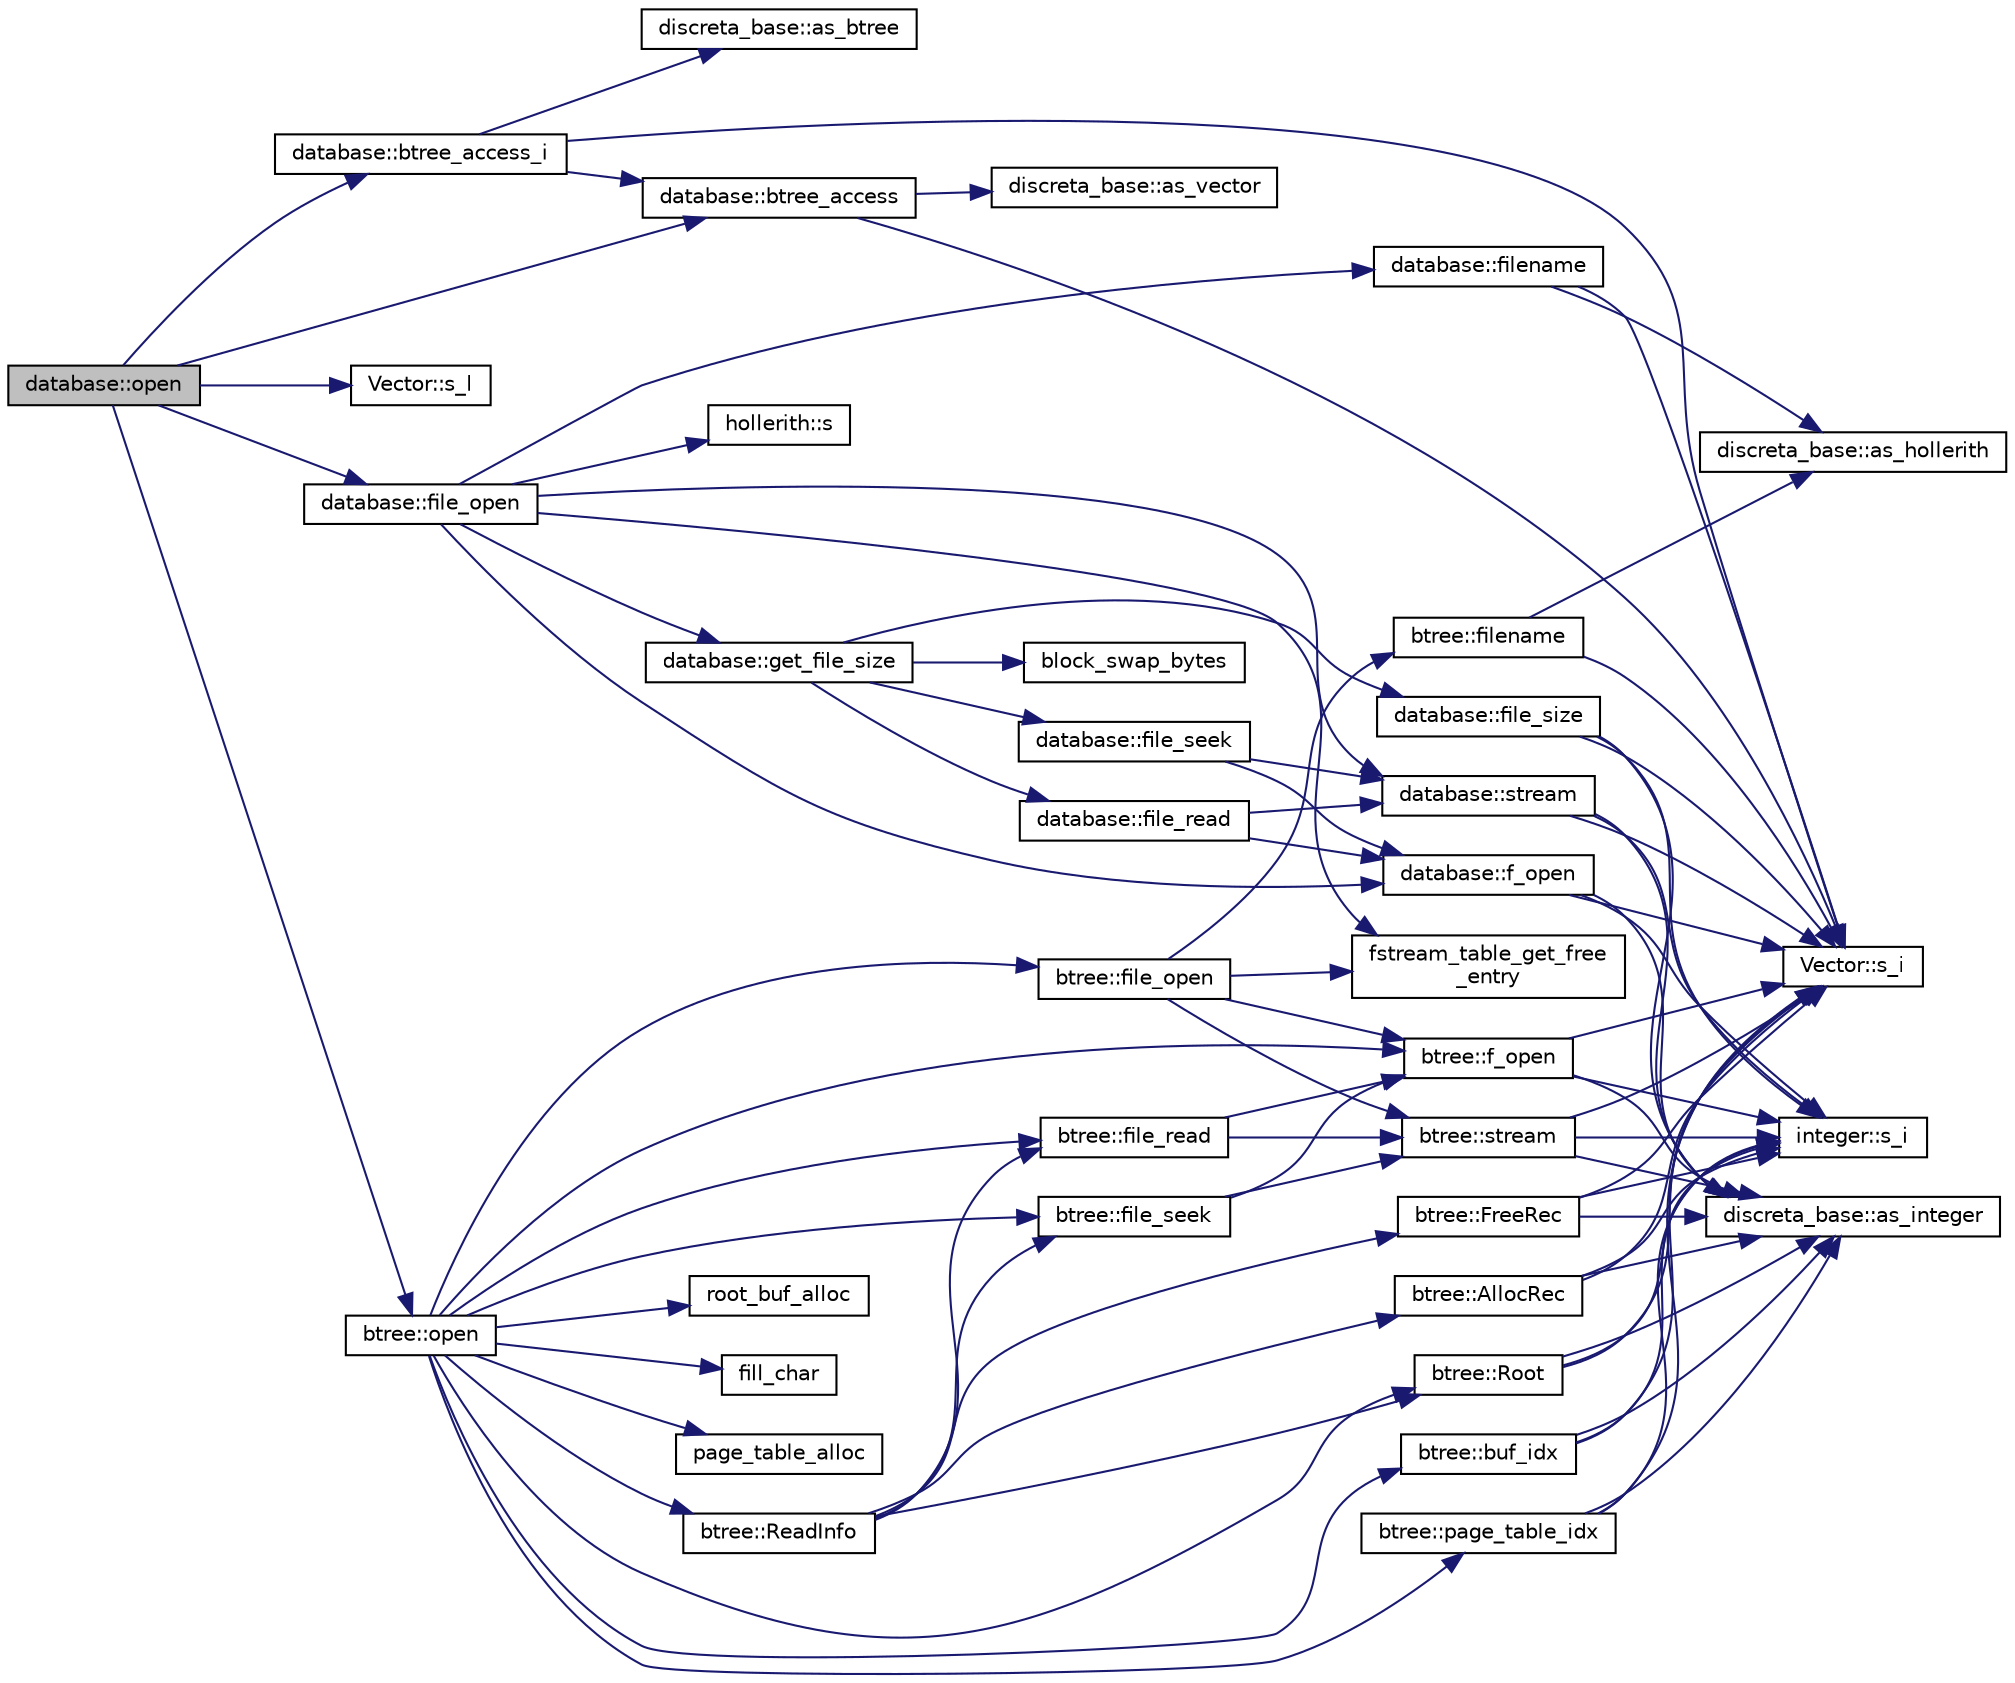 digraph "database::open"
{
  edge [fontname="Helvetica",fontsize="10",labelfontname="Helvetica",labelfontsize="10"];
  node [fontname="Helvetica",fontsize="10",shape=record];
  rankdir="LR";
  Node2637 [label="database::open",height=0.2,width=0.4,color="black", fillcolor="grey75", style="filled", fontcolor="black"];
  Node2637 -> Node2638 [color="midnightblue",fontsize="10",style="solid",fontname="Helvetica"];
  Node2638 [label="database::file_open",height=0.2,width=0.4,color="black", fillcolor="white", style="filled",URL="$db/d72/classdatabase.html#a33494febd887d058f862ef6001d4a044"];
  Node2638 -> Node2639 [color="midnightblue",fontsize="10",style="solid",fontname="Helvetica"];
  Node2639 [label="fstream_table_get_free\l_entry",height=0.2,width=0.4,color="black", fillcolor="white", style="filled",URL="$d8/d5a/btree_8_c.html#abcbcbf20417d165bbdd434e9457d7d56"];
  Node2638 -> Node2640 [color="midnightblue",fontsize="10",style="solid",fontname="Helvetica"];
  Node2640 [label="database::filename",height=0.2,width=0.4,color="black", fillcolor="white", style="filled",URL="$db/d72/classdatabase.html#a0d239d767658aca51abbea00148b8b2f"];
  Node2640 -> Node2641 [color="midnightblue",fontsize="10",style="solid",fontname="Helvetica"];
  Node2641 [label="Vector::s_i",height=0.2,width=0.4,color="black", fillcolor="white", style="filled",URL="$d5/db2/class_vector.html#a1c4fe1752523df8119f70dd550244871"];
  Node2640 -> Node2642 [color="midnightblue",fontsize="10",style="solid",fontname="Helvetica"];
  Node2642 [label="discreta_base::as_hollerith",height=0.2,width=0.4,color="black", fillcolor="white", style="filled",URL="$d7/d71/classdiscreta__base.html#a3e66f82711f314710107e2f29e589690"];
  Node2638 -> Node2643 [color="midnightblue",fontsize="10",style="solid",fontname="Helvetica"];
  Node2643 [label="database::stream",height=0.2,width=0.4,color="black", fillcolor="white", style="filled",URL="$db/d72/classdatabase.html#a8b91f87e7cd92b8207cbc48edde9d69e"];
  Node2643 -> Node2641 [color="midnightblue",fontsize="10",style="solid",fontname="Helvetica"];
  Node2643 -> Node2644 [color="midnightblue",fontsize="10",style="solid",fontname="Helvetica"];
  Node2644 [label="discreta_base::as_integer",height=0.2,width=0.4,color="black", fillcolor="white", style="filled",URL="$d7/d71/classdiscreta__base.html#a00d7691eaf874fd283d942692fe8dd26"];
  Node2643 -> Node2645 [color="midnightblue",fontsize="10",style="solid",fontname="Helvetica"];
  Node2645 [label="integer::s_i",height=0.2,width=0.4,color="black", fillcolor="white", style="filled",URL="$d0/de5/classinteger.html#adf28e9f94d4c844adaa950deeb80b904"];
  Node2638 -> Node2646 [color="midnightblue",fontsize="10",style="solid",fontname="Helvetica"];
  Node2646 [label="database::f_open",height=0.2,width=0.4,color="black", fillcolor="white", style="filled",URL="$db/d72/classdatabase.html#a2cac52c70b09d1a6771bddab2220b3e7"];
  Node2646 -> Node2641 [color="midnightblue",fontsize="10",style="solid",fontname="Helvetica"];
  Node2646 -> Node2644 [color="midnightblue",fontsize="10",style="solid",fontname="Helvetica"];
  Node2646 -> Node2645 [color="midnightblue",fontsize="10",style="solid",fontname="Helvetica"];
  Node2638 -> Node2647 [color="midnightblue",fontsize="10",style="solid",fontname="Helvetica"];
  Node2647 [label="database::get_file_size",height=0.2,width=0.4,color="black", fillcolor="white", style="filled",URL="$db/d72/classdatabase.html#a3f59b9585dfaa4c0f45c00388a128aaf"];
  Node2647 -> Node2648 [color="midnightblue",fontsize="10",style="solid",fontname="Helvetica"];
  Node2648 [label="database::file_seek",height=0.2,width=0.4,color="black", fillcolor="white", style="filled",URL="$db/d72/classdatabase.html#a67ff377651f4ac089241ebff60e17ed6"];
  Node2648 -> Node2646 [color="midnightblue",fontsize="10",style="solid",fontname="Helvetica"];
  Node2648 -> Node2643 [color="midnightblue",fontsize="10",style="solid",fontname="Helvetica"];
  Node2647 -> Node2649 [color="midnightblue",fontsize="10",style="solid",fontname="Helvetica"];
  Node2649 [label="database::file_read",height=0.2,width=0.4,color="black", fillcolor="white", style="filled",URL="$db/d72/classdatabase.html#ac743549af82d694be57c5a120987ed37"];
  Node2649 -> Node2646 [color="midnightblue",fontsize="10",style="solid",fontname="Helvetica"];
  Node2649 -> Node2643 [color="midnightblue",fontsize="10",style="solid",fontname="Helvetica"];
  Node2647 -> Node2650 [color="midnightblue",fontsize="10",style="solid",fontname="Helvetica"];
  Node2650 [label="block_swap_bytes",height=0.2,width=0.4,color="black", fillcolor="white", style="filled",URL="$d5/db4/io__and__os_8h.html#a55c0738dadea7a508621f4af1e9ff8f3"];
  Node2647 -> Node2651 [color="midnightblue",fontsize="10",style="solid",fontname="Helvetica"];
  Node2651 [label="database::file_size",height=0.2,width=0.4,color="black", fillcolor="white", style="filled",URL="$db/d72/classdatabase.html#a8547ac1fa93cdcd8ec464cac1ec24c5d"];
  Node2651 -> Node2641 [color="midnightblue",fontsize="10",style="solid",fontname="Helvetica"];
  Node2651 -> Node2644 [color="midnightblue",fontsize="10",style="solid",fontname="Helvetica"];
  Node2651 -> Node2645 [color="midnightblue",fontsize="10",style="solid",fontname="Helvetica"];
  Node2638 -> Node2652 [color="midnightblue",fontsize="10",style="solid",fontname="Helvetica"];
  Node2652 [label="hollerith::s",height=0.2,width=0.4,color="black", fillcolor="white", style="filled",URL="$d8/d99/classhollerith.html#af61fce2d06f211b25fe3838e4dfee77a"];
  Node2637 -> Node2653 [color="midnightblue",fontsize="10",style="solid",fontname="Helvetica"];
  Node2653 [label="database::btree_access",height=0.2,width=0.4,color="black", fillcolor="white", style="filled",URL="$db/d72/classdatabase.html#a30109ba5488b06111439f887fc1ac499"];
  Node2653 -> Node2641 [color="midnightblue",fontsize="10",style="solid",fontname="Helvetica"];
  Node2653 -> Node2654 [color="midnightblue",fontsize="10",style="solid",fontname="Helvetica"];
  Node2654 [label="discreta_base::as_vector",height=0.2,width=0.4,color="black", fillcolor="white", style="filled",URL="$d7/d71/classdiscreta__base.html#a7bdd6cae39c380b128ee9e17e42cf020"];
  Node2637 -> Node2655 [color="midnightblue",fontsize="10",style="solid",fontname="Helvetica"];
  Node2655 [label="Vector::s_l",height=0.2,width=0.4,color="black", fillcolor="white", style="filled",URL="$d5/db2/class_vector.html#ad2dc082288f858d22a528832289e0704"];
  Node2637 -> Node2656 [color="midnightblue",fontsize="10",style="solid",fontname="Helvetica"];
  Node2656 [label="database::btree_access_i",height=0.2,width=0.4,color="black", fillcolor="white", style="filled",URL="$db/d72/classdatabase.html#a215047d1b32b8bd54f91a7bdca168eee"];
  Node2656 -> Node2653 [color="midnightblue",fontsize="10",style="solid",fontname="Helvetica"];
  Node2656 -> Node2641 [color="midnightblue",fontsize="10",style="solid",fontname="Helvetica"];
  Node2656 -> Node2657 [color="midnightblue",fontsize="10",style="solid",fontname="Helvetica"];
  Node2657 [label="discreta_base::as_btree",height=0.2,width=0.4,color="black", fillcolor="white", style="filled",URL="$d7/d71/classdiscreta__base.html#a78e76674cef2ec113c17989c11288778"];
  Node2637 -> Node2658 [color="midnightblue",fontsize="10",style="solid",fontname="Helvetica"];
  Node2658 [label="btree::open",height=0.2,width=0.4,color="black", fillcolor="white", style="filled",URL="$dd/db0/classbtree.html#a3e718949f1be6057839463292a60297a"];
  Node2658 -> Node2659 [color="midnightblue",fontsize="10",style="solid",fontname="Helvetica"];
  Node2659 [label="btree::f_open",height=0.2,width=0.4,color="black", fillcolor="white", style="filled",URL="$dd/db0/classbtree.html#a192d74607f02ea8e0ad631d6e6fd6704"];
  Node2659 -> Node2641 [color="midnightblue",fontsize="10",style="solid",fontname="Helvetica"];
  Node2659 -> Node2644 [color="midnightblue",fontsize="10",style="solid",fontname="Helvetica"];
  Node2659 -> Node2645 [color="midnightblue",fontsize="10",style="solid",fontname="Helvetica"];
  Node2658 -> Node2660 [color="midnightblue",fontsize="10",style="solid",fontname="Helvetica"];
  Node2660 [label="btree::file_open",height=0.2,width=0.4,color="black", fillcolor="white", style="filled",URL="$dd/db0/classbtree.html#a17544d63a6ebcf6315a500af3d4e3837"];
  Node2660 -> Node2639 [color="midnightblue",fontsize="10",style="solid",fontname="Helvetica"];
  Node2660 -> Node2661 [color="midnightblue",fontsize="10",style="solid",fontname="Helvetica"];
  Node2661 [label="btree::filename",height=0.2,width=0.4,color="black", fillcolor="white", style="filled",URL="$dd/db0/classbtree.html#ac15638387eb5a165403b8f73d584fe5a"];
  Node2661 -> Node2641 [color="midnightblue",fontsize="10",style="solid",fontname="Helvetica"];
  Node2661 -> Node2642 [color="midnightblue",fontsize="10",style="solid",fontname="Helvetica"];
  Node2660 -> Node2662 [color="midnightblue",fontsize="10",style="solid",fontname="Helvetica"];
  Node2662 [label="btree::stream",height=0.2,width=0.4,color="black", fillcolor="white", style="filled",URL="$dd/db0/classbtree.html#af99e68df8c3674b7d77ed80a8bbcffac"];
  Node2662 -> Node2641 [color="midnightblue",fontsize="10",style="solid",fontname="Helvetica"];
  Node2662 -> Node2644 [color="midnightblue",fontsize="10",style="solid",fontname="Helvetica"];
  Node2662 -> Node2645 [color="midnightblue",fontsize="10",style="solid",fontname="Helvetica"];
  Node2660 -> Node2659 [color="midnightblue",fontsize="10",style="solid",fontname="Helvetica"];
  Node2658 -> Node2663 [color="midnightblue",fontsize="10",style="solid",fontname="Helvetica"];
  Node2663 [label="btree::buf_idx",height=0.2,width=0.4,color="black", fillcolor="white", style="filled",URL="$dd/db0/classbtree.html#a6a928fc93c93d8b5a83ad1ba699b453e"];
  Node2663 -> Node2641 [color="midnightblue",fontsize="10",style="solid",fontname="Helvetica"];
  Node2663 -> Node2644 [color="midnightblue",fontsize="10",style="solid",fontname="Helvetica"];
  Node2663 -> Node2645 [color="midnightblue",fontsize="10",style="solid",fontname="Helvetica"];
  Node2658 -> Node2664 [color="midnightblue",fontsize="10",style="solid",fontname="Helvetica"];
  Node2664 [label="root_buf_alloc",height=0.2,width=0.4,color="black", fillcolor="white", style="filled",URL="$d8/d5a/btree_8_c.html#adaf8ad4d29fb934114aac1785476c237"];
  Node2658 -> Node2665 [color="midnightblue",fontsize="10",style="solid",fontname="Helvetica"];
  Node2665 [label="fill_char",height=0.2,width=0.4,color="black", fillcolor="white", style="filled",URL="$d9/d60/discreta_8h.html#a0429f5462bfcfd509d83bc1f7ebfc818"];
  Node2658 -> Node2666 [color="midnightblue",fontsize="10",style="solid",fontname="Helvetica"];
  Node2666 [label="btree::page_table_idx",height=0.2,width=0.4,color="black", fillcolor="white", style="filled",URL="$dd/db0/classbtree.html#abc6a6f309e4c61cb5a7f4c4a248d384d"];
  Node2666 -> Node2641 [color="midnightblue",fontsize="10",style="solid",fontname="Helvetica"];
  Node2666 -> Node2644 [color="midnightblue",fontsize="10",style="solid",fontname="Helvetica"];
  Node2666 -> Node2645 [color="midnightblue",fontsize="10",style="solid",fontname="Helvetica"];
  Node2658 -> Node2667 [color="midnightblue",fontsize="10",style="solid",fontname="Helvetica"];
  Node2667 [label="page_table_alloc",height=0.2,width=0.4,color="black", fillcolor="white", style="filled",URL="$d9/d60/discreta_8h.html#afbb04bcc679aa004c0bc9e0f34c7bf4c"];
  Node2658 -> Node2668 [color="midnightblue",fontsize="10",style="solid",fontname="Helvetica"];
  Node2668 [label="btree::ReadInfo",height=0.2,width=0.4,color="black", fillcolor="white", style="filled",URL="$dd/db0/classbtree.html#a482ac8e066ebb0c408b3cc92fc08258c"];
  Node2668 -> Node2669 [color="midnightblue",fontsize="10",style="solid",fontname="Helvetica"];
  Node2669 [label="btree::file_seek",height=0.2,width=0.4,color="black", fillcolor="white", style="filled",URL="$dd/db0/classbtree.html#a829c985973c7c164fda2d81398e13504"];
  Node2669 -> Node2659 [color="midnightblue",fontsize="10",style="solid",fontname="Helvetica"];
  Node2669 -> Node2662 [color="midnightblue",fontsize="10",style="solid",fontname="Helvetica"];
  Node2668 -> Node2670 [color="midnightblue",fontsize="10",style="solid",fontname="Helvetica"];
  Node2670 [label="btree::file_read",height=0.2,width=0.4,color="black", fillcolor="white", style="filled",URL="$dd/db0/classbtree.html#ab0b9bbc01c3d3836048934e90aec5f6c"];
  Node2670 -> Node2659 [color="midnightblue",fontsize="10",style="solid",fontname="Helvetica"];
  Node2670 -> Node2662 [color="midnightblue",fontsize="10",style="solid",fontname="Helvetica"];
  Node2668 -> Node2671 [color="midnightblue",fontsize="10",style="solid",fontname="Helvetica"];
  Node2671 [label="btree::FreeRec",height=0.2,width=0.4,color="black", fillcolor="white", style="filled",URL="$dd/db0/classbtree.html#a2ca35526158f016e569c53c411b5fb50"];
  Node2671 -> Node2641 [color="midnightblue",fontsize="10",style="solid",fontname="Helvetica"];
  Node2671 -> Node2644 [color="midnightblue",fontsize="10",style="solid",fontname="Helvetica"];
  Node2671 -> Node2645 [color="midnightblue",fontsize="10",style="solid",fontname="Helvetica"];
  Node2668 -> Node2672 [color="midnightblue",fontsize="10",style="solid",fontname="Helvetica"];
  Node2672 [label="btree::AllocRec",height=0.2,width=0.4,color="black", fillcolor="white", style="filled",URL="$dd/db0/classbtree.html#adfd0217cbd0386bed9231810d581044b"];
  Node2672 -> Node2641 [color="midnightblue",fontsize="10",style="solid",fontname="Helvetica"];
  Node2672 -> Node2644 [color="midnightblue",fontsize="10",style="solid",fontname="Helvetica"];
  Node2672 -> Node2645 [color="midnightblue",fontsize="10",style="solid",fontname="Helvetica"];
  Node2668 -> Node2673 [color="midnightblue",fontsize="10",style="solid",fontname="Helvetica"];
  Node2673 [label="btree::Root",height=0.2,width=0.4,color="black", fillcolor="white", style="filled",URL="$dd/db0/classbtree.html#a2fd65be715ab94bf4a764c4f582a642b"];
  Node2673 -> Node2641 [color="midnightblue",fontsize="10",style="solid",fontname="Helvetica"];
  Node2673 -> Node2644 [color="midnightblue",fontsize="10",style="solid",fontname="Helvetica"];
  Node2673 -> Node2645 [color="midnightblue",fontsize="10",style="solid",fontname="Helvetica"];
  Node2658 -> Node2673 [color="midnightblue",fontsize="10",style="solid",fontname="Helvetica"];
  Node2658 -> Node2669 [color="midnightblue",fontsize="10",style="solid",fontname="Helvetica"];
  Node2658 -> Node2670 [color="midnightblue",fontsize="10",style="solid",fontname="Helvetica"];
}

